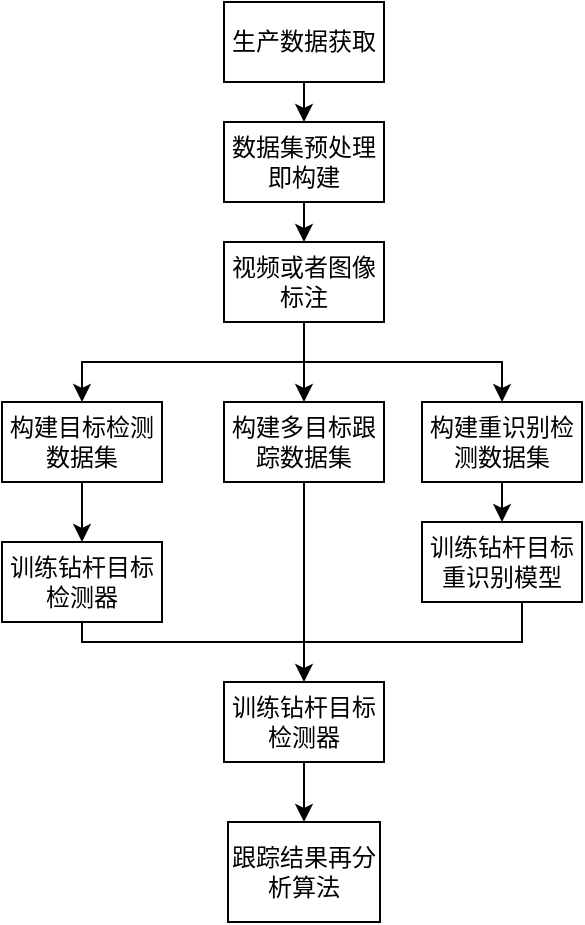 <mxfile version="20.5.1" type="github">
  <diagram id="dDSrNZbrI0kC922JCSeA" name="第 1 页">
    <mxGraphModel dx="1422" dy="812" grid="1" gridSize="10" guides="1" tooltips="1" connect="1" arrows="1" fold="1" page="1" pageScale="1" pageWidth="827" pageHeight="1169" math="0" shadow="0">
      <root>
        <mxCell id="0" />
        <mxCell id="1" parent="0" />
        <mxCell id="YRWztcfoYVbnM-zKzQWR-3" style="edgeStyle=orthogonalEdgeStyle;rounded=0;orthogonalLoop=1;jettySize=auto;html=1;exitX=0.5;exitY=1;exitDx=0;exitDy=0;entryX=0.5;entryY=0;entryDx=0;entryDy=0;" edge="1" parent="1" source="YRWztcfoYVbnM-zKzQWR-1" target="YRWztcfoYVbnM-zKzQWR-2">
          <mxGeometry relative="1" as="geometry" />
        </mxCell>
        <mxCell id="YRWztcfoYVbnM-zKzQWR-1" value="生产数据获取" style="rounded=0;whiteSpace=wrap;html=1;" vertex="1" parent="1">
          <mxGeometry x="331" y="190" width="80" height="40" as="geometry" />
        </mxCell>
        <mxCell id="YRWztcfoYVbnM-zKzQWR-5" style="edgeStyle=orthogonalEdgeStyle;rounded=0;orthogonalLoop=1;jettySize=auto;html=1;exitX=0.5;exitY=1;exitDx=0;exitDy=0;entryX=0.5;entryY=0;entryDx=0;entryDy=0;" edge="1" parent="1" source="YRWztcfoYVbnM-zKzQWR-2" target="YRWztcfoYVbnM-zKzQWR-4">
          <mxGeometry relative="1" as="geometry" />
        </mxCell>
        <mxCell id="YRWztcfoYVbnM-zKzQWR-2" value="数据集预处理即构建" style="rounded=0;whiteSpace=wrap;html=1;" vertex="1" parent="1">
          <mxGeometry x="331" y="250" width="80" height="40" as="geometry" />
        </mxCell>
        <mxCell id="YRWztcfoYVbnM-zKzQWR-7" style="edgeStyle=orthogonalEdgeStyle;rounded=0;orthogonalLoop=1;jettySize=auto;html=1;exitX=0.5;exitY=1;exitDx=0;exitDy=0;entryX=0.5;entryY=0;entryDx=0;entryDy=0;" edge="1" parent="1" source="YRWztcfoYVbnM-zKzQWR-4" target="YRWztcfoYVbnM-zKzQWR-6">
          <mxGeometry relative="1" as="geometry" />
        </mxCell>
        <mxCell id="YRWztcfoYVbnM-zKzQWR-10" style="edgeStyle=orthogonalEdgeStyle;rounded=0;orthogonalLoop=1;jettySize=auto;html=1;exitX=0.5;exitY=1;exitDx=0;exitDy=0;entryX=0.5;entryY=0;entryDx=0;entryDy=0;" edge="1" parent="1" source="YRWztcfoYVbnM-zKzQWR-4" target="YRWztcfoYVbnM-zKzQWR-9">
          <mxGeometry relative="1" as="geometry" />
        </mxCell>
        <mxCell id="YRWztcfoYVbnM-zKzQWR-12" style="edgeStyle=orthogonalEdgeStyle;rounded=0;orthogonalLoop=1;jettySize=auto;html=1;exitX=0.5;exitY=1;exitDx=0;exitDy=0;entryX=0.5;entryY=0;entryDx=0;entryDy=0;" edge="1" parent="1" source="YRWztcfoYVbnM-zKzQWR-4" target="YRWztcfoYVbnM-zKzQWR-11">
          <mxGeometry relative="1" as="geometry" />
        </mxCell>
        <mxCell id="YRWztcfoYVbnM-zKzQWR-4" value="视频或者图像标注" style="rounded=0;whiteSpace=wrap;html=1;" vertex="1" parent="1">
          <mxGeometry x="331" y="310" width="80" height="40" as="geometry" />
        </mxCell>
        <mxCell id="YRWztcfoYVbnM-zKzQWR-14" value="" style="edgeStyle=orthogonalEdgeStyle;rounded=0;orthogonalLoop=1;jettySize=auto;html=1;" edge="1" parent="1" source="YRWztcfoYVbnM-zKzQWR-6" target="YRWztcfoYVbnM-zKzQWR-13">
          <mxGeometry relative="1" as="geometry" />
        </mxCell>
        <mxCell id="YRWztcfoYVbnM-zKzQWR-6" value="构建目标检测数据集" style="rounded=0;whiteSpace=wrap;html=1;" vertex="1" parent="1">
          <mxGeometry x="220" y="390" width="80" height="40" as="geometry" />
        </mxCell>
        <mxCell id="YRWztcfoYVbnM-zKzQWR-18" style="edgeStyle=orthogonalEdgeStyle;rounded=0;orthogonalLoop=1;jettySize=auto;html=1;exitX=0.5;exitY=1;exitDx=0;exitDy=0;entryX=0.5;entryY=0;entryDx=0;entryDy=0;" edge="1" parent="1" source="YRWztcfoYVbnM-zKzQWR-9" target="YRWztcfoYVbnM-zKzQWR-17">
          <mxGeometry relative="1" as="geometry" />
        </mxCell>
        <mxCell id="YRWztcfoYVbnM-zKzQWR-9" value="构建重识别检测数据集" style="rounded=0;whiteSpace=wrap;html=1;" vertex="1" parent="1">
          <mxGeometry x="430" y="390" width="80" height="40" as="geometry" />
        </mxCell>
        <mxCell id="YRWztcfoYVbnM-zKzQWR-26" style="edgeStyle=orthogonalEdgeStyle;rounded=0;orthogonalLoop=1;jettySize=auto;html=1;exitX=0.5;exitY=1;exitDx=0;exitDy=0;" edge="1" parent="1" source="YRWztcfoYVbnM-zKzQWR-11">
          <mxGeometry relative="1" as="geometry">
            <mxPoint x="371" y="530" as="targetPoint" />
          </mxGeometry>
        </mxCell>
        <mxCell id="YRWztcfoYVbnM-zKzQWR-11" value="构建多目标跟踪数据集" style="rounded=0;whiteSpace=wrap;html=1;" vertex="1" parent="1">
          <mxGeometry x="331" y="390" width="80" height="40" as="geometry" />
        </mxCell>
        <mxCell id="YRWztcfoYVbnM-zKzQWR-28" style="edgeStyle=orthogonalEdgeStyle;orthogonalLoop=1;jettySize=auto;html=1;entryX=0.625;entryY=1;entryDx=0;entryDy=0;entryPerimeter=0;rounded=0;endArrow=none;endFill=0;" edge="1" parent="1" source="YRWztcfoYVbnM-zKzQWR-13" target="YRWztcfoYVbnM-zKzQWR-17">
          <mxGeometry relative="1" as="geometry">
            <Array as="points">
              <mxPoint x="260" y="510" />
              <mxPoint x="480" y="510" />
            </Array>
          </mxGeometry>
        </mxCell>
        <mxCell id="YRWztcfoYVbnM-zKzQWR-13" value="训练钻杆目标检测器" style="rounded=0;whiteSpace=wrap;html=1;" vertex="1" parent="1">
          <mxGeometry x="220" y="460" width="80" height="40" as="geometry" />
        </mxCell>
        <mxCell id="YRWztcfoYVbnM-zKzQWR-17" value="训练钻杆目标重识别模型" style="rounded=0;whiteSpace=wrap;html=1;" vertex="1" parent="1">
          <mxGeometry x="430" y="450" width="80" height="40" as="geometry" />
        </mxCell>
        <mxCell id="YRWztcfoYVbnM-zKzQWR-31" style="edgeStyle=orthogonalEdgeStyle;rounded=0;orthogonalLoop=1;jettySize=auto;html=1;exitX=0.5;exitY=1;exitDx=0;exitDy=0;entryX=0.5;entryY=0;entryDx=0;entryDy=0;endArrow=classic;endFill=1;" edge="1" parent="1" source="YRWztcfoYVbnM-zKzQWR-21" target="YRWztcfoYVbnM-zKzQWR-29">
          <mxGeometry relative="1" as="geometry" />
        </mxCell>
        <mxCell id="YRWztcfoYVbnM-zKzQWR-21" value="训练钻杆目标检测器" style="rounded=0;whiteSpace=wrap;html=1;" vertex="1" parent="1">
          <mxGeometry x="331" y="530" width="80" height="40" as="geometry" />
        </mxCell>
        <mxCell id="YRWztcfoYVbnM-zKzQWR-29" value="跟踪结果再分析算法" style="rounded=0;whiteSpace=wrap;html=1;" vertex="1" parent="1">
          <mxGeometry x="333" y="600" width="76" height="50" as="geometry" />
        </mxCell>
      </root>
    </mxGraphModel>
  </diagram>
</mxfile>
